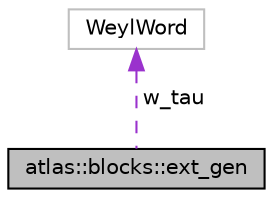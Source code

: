 digraph "atlas::blocks::ext_gen"
{
  edge [fontname="Helvetica",fontsize="10",labelfontname="Helvetica",labelfontsize="10"];
  node [fontname="Helvetica",fontsize="10",shape=record];
  Node1 [label="atlas::blocks::ext_gen",height=0.2,width=0.4,color="black", fillcolor="grey75", style="filled", fontcolor="black"];
  Node2 -> Node1 [dir="back",color="darkorchid3",fontsize="10",style="dashed",label=" w_tau" ,fontname="Helvetica"];
  Node2 [label="WeylWord",height=0.2,width=0.4,color="grey75", fillcolor="white", style="filled"];
}
